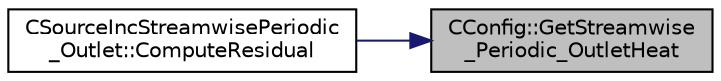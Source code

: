 digraph "CConfig::GetStreamwise_Periodic_OutletHeat"
{
 // LATEX_PDF_SIZE
  edge [fontname="Helvetica",fontsize="10",labelfontname="Helvetica",labelfontsize="10"];
  node [fontname="Helvetica",fontsize="10",shape=record];
  rankdir="RL";
  Node1 [label="CConfig::GetStreamwise\l_Periodic_OutletHeat",height=0.2,width=0.4,color="black", fillcolor="grey75", style="filled", fontcolor="black",tooltip="Get the value of the artificial periodic outlet heat."];
  Node1 -> Node2 [dir="back",color="midnightblue",fontsize="10",style="solid",fontname="Helvetica"];
  Node2 [label="CSourceIncStreamwisePeriodic\l_Outlet::ComputeResidual",height=0.2,width=0.4,color="black", fillcolor="white", style="filled",URL="$classCSourceIncStreamwisePeriodic__Outlet.html#abc639a9578b2cc60f99cb38744ca03b7",tooltip="Source term integration for boundary heat sink."];
}
